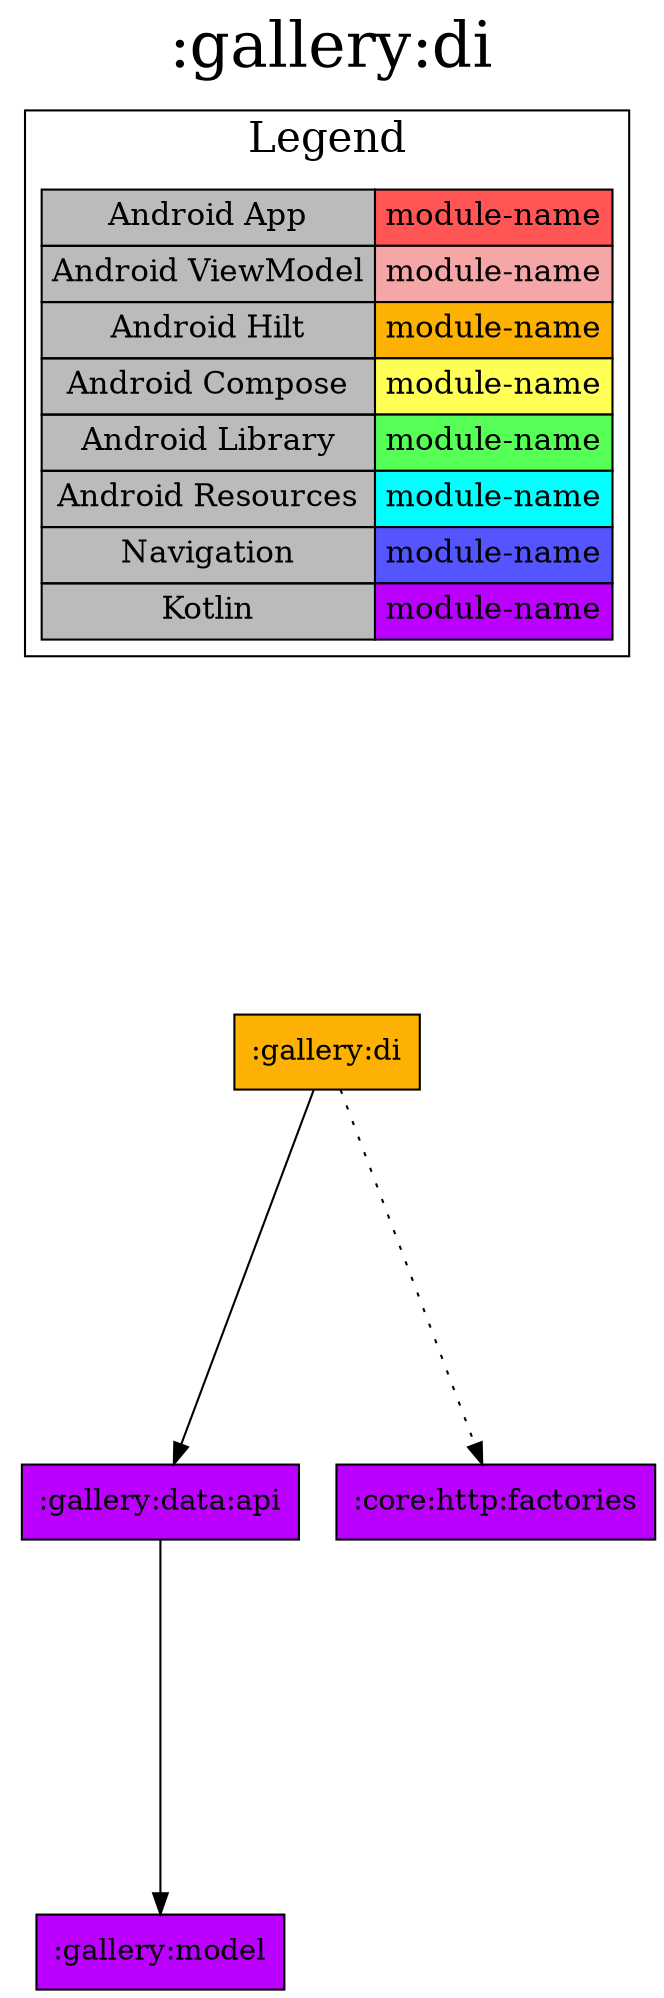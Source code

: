 digraph {
edge ["dir"="forward"]
graph ["dpi"="100","label"=":gallery:di","labelloc"="t","fontsize"="30","ranksep"="2.5","rankdir"="TB"]
node ["style"="filled"]
":gallery:di" ["shape"="box","fillcolor"="#FCB103"]
":gallery:data:api" ["fillcolor"="#BB00FF","shape"="box"]
":gallery:model" ["fillcolor"="#BB00FF","shape"="box"]
":core:http:factories" ["fillcolor"="#BB00FF","shape"="box"]
{
edge ["dir"="none"]
graph ["rank"="same"]
":gallery:di"
}
":gallery:di" -> ":gallery:data:api"
":gallery:di" -> ":core:http:factories" ["style"="dotted"]
":gallery:data:api" -> ":gallery:model"
subgraph "cluster_legend" {
edge ["dir"="none"]
graph ["label"="Legend","fontsize"="20"]
"Legend" ["style"="filled","fillcolor"="#bbbbbb","shape"="none","margin"="0","fontsize"="15","label"=<
<TABLE BORDER="0" CELLBORDER="1" CELLSPACING="0" CELLPADDING="4">
<TR><TD>Android App</TD><TD BGCOLOR="#FF5555">module-name</TD></TR>
<TR><TD>Android ViewModel</TD><TD BGCOLOR="#F5A6A6">module-name</TD></TR>
<TR><TD>Android Hilt</TD><TD BGCOLOR="#FCB103">module-name</TD></TR>
<TR><TD>Android Compose</TD><TD BGCOLOR="#FFFF55">module-name</TD></TR>
<TR><TD>Android Library</TD><TD BGCOLOR="#55FF55">module-name</TD></TR>
<TR><TD>Android Resources</TD><TD BGCOLOR="#00FFFF">module-name</TD></TR>
<TR><TD>Navigation</TD><TD BGCOLOR="#5555FF">module-name</TD></TR>
<TR><TD>Kotlin</TD><TD BGCOLOR="#BB00FF">module-name</TD></TR>
</TABLE>
>]
} -> ":gallery:di" ["style"="invis"]
}